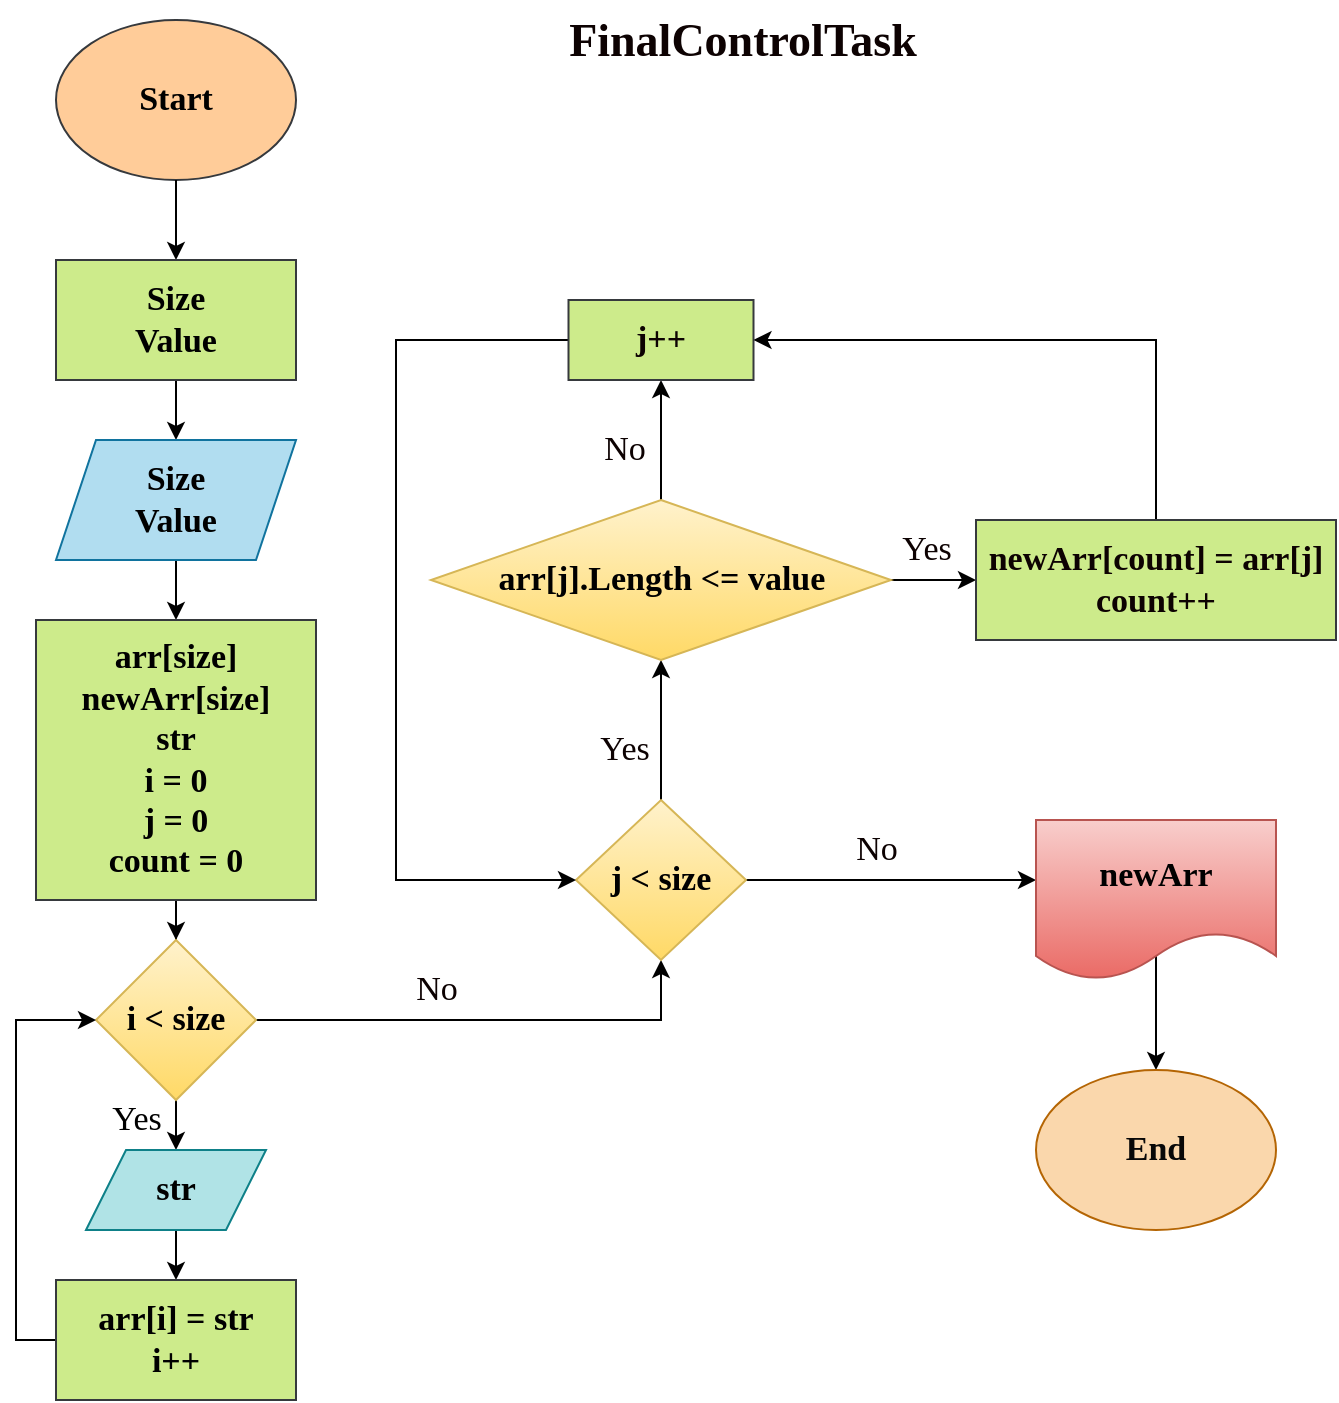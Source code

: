 <mxfile version="20.8.23" type="device"><diagram name="Страница 1" id="JYURL_ivqJ90mDe8ckJE"><mxGraphModel dx="794" dy="509" grid="1" gridSize="10" guides="1" tooltips="1" connect="1" arrows="1" fold="1" page="1" pageScale="1" pageWidth="827" pageHeight="1169" math="0" shadow="0"><root><mxCell id="0"/><mxCell id="1" parent="0"/><mxCell id="a564rIul8eHl8BIDv3aN-52" value="" style="endArrow=classic;html=1;rounded=0;fontFamily=Times New Roman;fontSize=17;fontColor=#0d0202;entryX=0.5;entryY=0;entryDx=0;entryDy=0;" edge="1" parent="1" source="a564rIul8eHl8BIDv3aN-23" target="a564rIul8eHl8BIDv3aN-24"><mxGeometry width="50" height="50" relative="1" as="geometry"><mxPoint x="460" y="565" as="sourcePoint"/><mxPoint x="510" y="515" as="targetPoint"/><Array as="points"><mxPoint x="610" y="470"/><mxPoint x="610" y="490"/></Array></mxGeometry></mxCell><mxCell id="a564rIul8eHl8BIDv3aN-1" value="&lt;font style=&quot;font-size: 17px;&quot; face=&quot;Times New Roman&quot;&gt;Start&lt;/font&gt;" style="ellipse;whiteSpace=wrap;html=1;fillColor=#ffcc99;strokeColor=#36393d;fontStyle=1" vertex="1" parent="1"><mxGeometry x="60" y="10" width="120" height="80" as="geometry"/></mxCell><mxCell id="a564rIul8eHl8BIDv3aN-2" value="" style="endArrow=classic;html=1;rounded=0;fontFamily=Times New Roman;fontSize=17;exitX=0.5;exitY=1;exitDx=0;exitDy=0;" edge="1" parent="1" source="a564rIul8eHl8BIDv3aN-1"><mxGeometry width="50" height="50" relative="1" as="geometry"><mxPoint x="380" y="290" as="sourcePoint"/><mxPoint x="120" y="130" as="targetPoint"/></mxGeometry></mxCell><mxCell id="a564rIul8eHl8BIDv3aN-6" style="edgeStyle=orthogonalEdgeStyle;rounded=0;orthogonalLoop=1;jettySize=auto;html=1;exitX=0.5;exitY=1;exitDx=0;exitDy=0;entryX=0.5;entryY=0;entryDx=0;entryDy=0;fontFamily=Times New Roman;fontSize=17;fontColor=default;" edge="1" parent="1" source="a564rIul8eHl8BIDv3aN-3" target="a564rIul8eHl8BIDv3aN-5"><mxGeometry relative="1" as="geometry"/></mxCell><mxCell id="a564rIul8eHl8BIDv3aN-3" value="&lt;b&gt;Size&lt;br&gt;Value&lt;/b&gt;" style="rounded=0;whiteSpace=wrap;html=1;fontFamily=Times New Roman;fontSize=17;fillColor=#cdeb8b;strokeColor=#36393d;" vertex="1" parent="1"><mxGeometry x="60" y="130" width="120" height="60" as="geometry"/></mxCell><mxCell id="a564rIul8eHl8BIDv3aN-9" style="edgeStyle=orthogonalEdgeStyle;rounded=0;orthogonalLoop=1;jettySize=auto;html=1;exitX=0.5;exitY=1;exitDx=0;exitDy=0;entryX=0.5;entryY=0;entryDx=0;entryDy=0;fontFamily=Times New Roman;fontSize=17;fontColor=default;" edge="1" parent="1" source="a564rIul8eHl8BIDv3aN-5" target="a564rIul8eHl8BIDv3aN-8"><mxGeometry relative="1" as="geometry"/></mxCell><mxCell id="a564rIul8eHl8BIDv3aN-5" value="&lt;b&gt;Size&lt;br&gt;Value&lt;/b&gt;" style="shape=parallelogram;perimeter=parallelogramPerimeter;whiteSpace=wrap;html=1;fixedSize=1;rounded=0;strokeColor=#10739e;fontFamily=Times New Roman;fontSize=17;fillColor=#b1ddf0;" vertex="1" parent="1"><mxGeometry x="60" y="220" width="120" height="60" as="geometry"/></mxCell><mxCell id="a564rIul8eHl8BIDv3aN-14" style="edgeStyle=orthogonalEdgeStyle;rounded=0;orthogonalLoop=1;jettySize=auto;html=1;exitX=0.5;exitY=1;exitDx=0;exitDy=0;fontFamily=Times New Roman;fontSize=17;fontColor=default;" edge="1" parent="1" source="a564rIul8eHl8BIDv3aN-8" target="a564rIul8eHl8BIDv3aN-10"><mxGeometry relative="1" as="geometry"/></mxCell><mxCell id="a564rIul8eHl8BIDv3aN-8" value="&lt;b&gt;arr[size]&lt;br&gt;newArr[size]&lt;br&gt;str&lt;/b&gt;&lt;br&gt;&lt;b&gt;i = 0&lt;br&gt;j = 0&lt;br&gt;count = 0&lt;/b&gt;" style="whiteSpace=wrap;html=1;aspect=fixed;rounded=0;strokeColor=#36393d;fontFamily=Times New Roman;fontSize=17;fontColor=default;fillColor=#cdeb8b;" vertex="1" parent="1"><mxGeometry x="50" y="310" width="140" height="140" as="geometry"/></mxCell><mxCell id="a564rIul8eHl8BIDv3aN-15" style="edgeStyle=orthogonalEdgeStyle;rounded=0;orthogonalLoop=1;jettySize=auto;html=1;exitX=0.5;exitY=1;exitDx=0;exitDy=0;entryX=0.5;entryY=0;entryDx=0;entryDy=0;fontFamily=Times New Roman;fontSize=17;fontColor=default;" edge="1" parent="1" source="a564rIul8eHl8BIDv3aN-10" target="a564rIul8eHl8BIDv3aN-11"><mxGeometry relative="1" as="geometry"/></mxCell><mxCell id="a564rIul8eHl8BIDv3aN-36" style="edgeStyle=orthogonalEdgeStyle;rounded=0;orthogonalLoop=1;jettySize=auto;html=1;exitX=1;exitY=0.5;exitDx=0;exitDy=0;entryX=0.5;entryY=1;entryDx=0;entryDy=0;fontFamily=Times New Roman;fontSize=17;fontColor=#0d0202;" edge="1" parent="1" source="a564rIul8eHl8BIDv3aN-10" target="a564rIul8eHl8BIDv3aN-21"><mxGeometry relative="1" as="geometry"/></mxCell><mxCell id="a564rIul8eHl8BIDv3aN-10" value="&lt;b&gt;i &amp;lt; size&lt;/b&gt;" style="rhombus;whiteSpace=wrap;html=1;rounded=0;strokeColor=#d6b656;fontFamily=Times New Roman;fontSize=17;fillColor=#fff2cc;gradientColor=#ffd966;" vertex="1" parent="1"><mxGeometry x="80" y="470" width="80" height="80" as="geometry"/></mxCell><mxCell id="a564rIul8eHl8BIDv3aN-17" style="edgeStyle=orthogonalEdgeStyle;rounded=0;orthogonalLoop=1;jettySize=auto;html=1;exitX=0.5;exitY=1;exitDx=0;exitDy=0;entryX=0.5;entryY=0;entryDx=0;entryDy=0;fontFamily=Times New Roman;fontSize=17;fontColor=default;" edge="1" parent="1" source="a564rIul8eHl8BIDv3aN-11" target="a564rIul8eHl8BIDv3aN-12"><mxGeometry relative="1" as="geometry"/></mxCell><mxCell id="a564rIul8eHl8BIDv3aN-11" value="&lt;b&gt;str&lt;/b&gt;" style="shape=parallelogram;perimeter=parallelogramPerimeter;whiteSpace=wrap;html=1;fixedSize=1;rounded=0;strokeColor=#0e8088;fontFamily=Times New Roman;fontSize=17;fillColor=#b0e3e6;" vertex="1" parent="1"><mxGeometry x="75" y="575" width="90" height="40" as="geometry"/></mxCell><mxCell id="a564rIul8eHl8BIDv3aN-18" style="edgeStyle=orthogonalEdgeStyle;rounded=0;orthogonalLoop=1;jettySize=auto;html=1;exitX=0;exitY=0.5;exitDx=0;exitDy=0;entryX=0;entryY=0.5;entryDx=0;entryDy=0;fontFamily=Times New Roman;fontSize=17;fontColor=default;" edge="1" parent="1" source="a564rIul8eHl8BIDv3aN-12" target="a564rIul8eHl8BIDv3aN-10"><mxGeometry relative="1" as="geometry"/></mxCell><mxCell id="a564rIul8eHl8BIDv3aN-12" value="&lt;b&gt;arr[i] = str&lt;br&gt;i++&lt;/b&gt;" style="rounded=0;whiteSpace=wrap;html=1;strokeColor=#36393d;fontFamily=Times New Roman;fontSize=17;fontColor=default;fillColor=#cdeb8b;" vertex="1" parent="1"><mxGeometry x="60" y="640" width="120" height="60" as="geometry"/></mxCell><mxCell id="a564rIul8eHl8BIDv3aN-20" value="Yes" style="text;html=1;align=center;verticalAlign=middle;resizable=0;points=[];autosize=1;strokeColor=none;fillColor=none;fontSize=17;fontFamily=Times New Roman;fontColor=default;" vertex="1" parent="1"><mxGeometry x="75" y="545" width="50" height="30" as="geometry"/></mxCell><mxCell id="a564rIul8eHl8BIDv3aN-39" style="edgeStyle=orthogonalEdgeStyle;rounded=0;orthogonalLoop=1;jettySize=auto;html=1;exitX=0.5;exitY=0;exitDx=0;exitDy=0;entryX=0.5;entryY=1;entryDx=0;entryDy=0;fontFamily=Times New Roman;fontSize=17;fontColor=#0d0202;" edge="1" parent="1" source="a564rIul8eHl8BIDv3aN-21" target="a564rIul8eHl8BIDv3aN-22"><mxGeometry relative="1" as="geometry"/></mxCell><mxCell id="a564rIul8eHl8BIDv3aN-50" style="edgeStyle=orthogonalEdgeStyle;rounded=0;orthogonalLoop=1;jettySize=auto;html=1;exitX=1;exitY=0.5;exitDx=0;exitDy=0;entryX=0;entryY=0.375;entryDx=0;entryDy=0;entryPerimeter=0;fontFamily=Times New Roman;fontSize=17;fontColor=#0d0202;" edge="1" parent="1" source="a564rIul8eHl8BIDv3aN-21" target="a564rIul8eHl8BIDv3aN-23"><mxGeometry relative="1" as="geometry"/></mxCell><mxCell id="a564rIul8eHl8BIDv3aN-21" value="&lt;b&gt;j &amp;lt; size&lt;/b&gt;" style="rhombus;whiteSpace=wrap;html=1;rounded=0;strokeColor=#d6b656;fontFamily=Times New Roman;fontSize=17;fillColor=#fff2cc;gradientColor=#ffd966;" vertex="1" parent="1"><mxGeometry x="320" y="400" width="85" height="80" as="geometry"/></mxCell><mxCell id="a564rIul8eHl8BIDv3aN-47" style="edgeStyle=orthogonalEdgeStyle;rounded=0;orthogonalLoop=1;jettySize=auto;html=1;exitX=1;exitY=0.5;exitDx=0;exitDy=0;entryX=0;entryY=0.5;entryDx=0;entryDy=0;fontFamily=Times New Roman;fontSize=17;fontColor=#0d0202;" edge="1" parent="1" source="a564rIul8eHl8BIDv3aN-22" target="a564rIul8eHl8BIDv3aN-26"><mxGeometry relative="1" as="geometry"/></mxCell><mxCell id="a564rIul8eHl8BIDv3aN-55" style="edgeStyle=orthogonalEdgeStyle;rounded=0;orthogonalLoop=1;jettySize=auto;html=1;exitX=0.5;exitY=0;exitDx=0;exitDy=0;entryX=0.5;entryY=1;entryDx=0;entryDy=0;fontFamily=Times New Roman;fontSize=23;fontColor=#0d0202;" edge="1" parent="1" source="a564rIul8eHl8BIDv3aN-22" target="a564rIul8eHl8BIDv3aN-25"><mxGeometry relative="1" as="geometry"/></mxCell><mxCell id="a564rIul8eHl8BIDv3aN-22" value="&lt;b&gt;arr[j].Length &amp;lt;= value&lt;/b&gt;" style="rhombus;whiteSpace=wrap;html=1;rounded=0;strokeColor=#d6b656;fontFamily=Times New Roman;fontSize=17;fillColor=#fff2cc;gradientColor=#ffd966;" vertex="1" parent="1"><mxGeometry x="247.5" y="250" width="230" height="80" as="geometry"/></mxCell><mxCell id="a564rIul8eHl8BIDv3aN-23" value="&lt;b&gt;newArr&lt;/b&gt;" style="shape=document;whiteSpace=wrap;html=1;boundedLbl=1;rounded=0;strokeColor=#b85450;fontFamily=Times New Roman;fontSize=17;fillColor=#f8cecc;gradientColor=#ea6b66;" vertex="1" parent="1"><mxGeometry x="550" y="410" width="120" height="80" as="geometry"/></mxCell><mxCell id="a564rIul8eHl8BIDv3aN-24" value="&lt;b&gt;&lt;font color=&quot;#080808&quot;&gt;End&lt;/font&gt;&lt;/b&gt;" style="ellipse;whiteSpace=wrap;html=1;rounded=0;strokeColor=#b46504;fontFamily=Times New Roman;fontSize=17;fillColor=#fad7ac;" vertex="1" parent="1"><mxGeometry x="550" y="535" width="120" height="80" as="geometry"/></mxCell><mxCell id="a564rIul8eHl8BIDv3aN-44" style="edgeStyle=orthogonalEdgeStyle;rounded=0;orthogonalLoop=1;jettySize=auto;html=1;exitX=0;exitY=0.5;exitDx=0;exitDy=0;entryX=0;entryY=0.5;entryDx=0;entryDy=0;fontFamily=Times New Roman;fontSize=17;fontColor=#0d0202;" edge="1" parent="1" source="a564rIul8eHl8BIDv3aN-25" target="a564rIul8eHl8BIDv3aN-21"><mxGeometry relative="1" as="geometry"><Array as="points"><mxPoint x="230" y="170"/><mxPoint x="230" y="440"/></Array></mxGeometry></mxCell><mxCell id="a564rIul8eHl8BIDv3aN-25" value="&lt;b&gt;j++&lt;/b&gt;" style="rounded=0;whiteSpace=wrap;html=1;strokeColor=#36393d;fontFamily=Times New Roman;fontSize=17;fontColor=#0d0202;fillColor=#cdeb8b;" vertex="1" parent="1"><mxGeometry x="316.25" y="150" width="92.5" height="40" as="geometry"/></mxCell><mxCell id="a564rIul8eHl8BIDv3aN-46" style="edgeStyle=orthogonalEdgeStyle;rounded=0;orthogonalLoop=1;jettySize=auto;html=1;exitX=0.5;exitY=0;exitDx=0;exitDy=0;entryX=1;entryY=0.5;entryDx=0;entryDy=0;fontFamily=Times New Roman;fontSize=17;fontColor=#0d0202;" edge="1" parent="1" source="a564rIul8eHl8BIDv3aN-26" target="a564rIul8eHl8BIDv3aN-25"><mxGeometry relative="1" as="geometry"/></mxCell><mxCell id="a564rIul8eHl8BIDv3aN-26" value="&lt;b&gt;newArr[count] = arr[j]&lt;br&gt;count++&lt;/b&gt;" style="rounded=0;whiteSpace=wrap;html=1;strokeColor=#36393d;fontFamily=Times New Roman;fontSize=17;fontColor=#0d0202;fillColor=#cdeb8b;" vertex="1" parent="1"><mxGeometry x="520" y="260" width="180" height="60" as="geometry"/></mxCell><mxCell id="a564rIul8eHl8BIDv3aN-28" value="No" style="text;html=1;align=center;verticalAlign=middle;resizable=0;points=[];autosize=1;strokeColor=none;fillColor=none;fontSize=17;fontFamily=Times New Roman;fontColor=#0d0202;" vertex="1" parent="1"><mxGeometry x="230" y="480" width="40" height="30" as="geometry"/></mxCell><mxCell id="a564rIul8eHl8BIDv3aN-30" value="No" style="text;html=1;align=center;verticalAlign=middle;resizable=0;points=[];autosize=1;strokeColor=none;fillColor=none;fontSize=17;fontFamily=Times New Roman;fontColor=#0d0202;" vertex="1" parent="1"><mxGeometry x="450" y="410" width="40" height="30" as="geometry"/></mxCell><mxCell id="a564rIul8eHl8BIDv3aN-33" value="Yes" style="text;html=1;align=center;verticalAlign=middle;resizable=0;points=[];autosize=1;strokeColor=none;fillColor=none;fontSize=17;fontFamily=Times New Roman;fontColor=#0d0202;" vertex="1" parent="1"><mxGeometry x="318.5" y="360" width="50" height="30" as="geometry"/></mxCell><mxCell id="a564rIul8eHl8BIDv3aN-35" value="No" style="text;html=1;align=center;verticalAlign=middle;resizable=0;points=[];autosize=1;strokeColor=none;fillColor=none;fontSize=17;fontFamily=Times New Roman;fontColor=#0d0202;" vertex="1" parent="1"><mxGeometry x="323.5" y="210" width="40" height="30" as="geometry"/></mxCell><mxCell id="a564rIul8eHl8BIDv3aN-48" value="Yes" style="text;html=1;align=center;verticalAlign=middle;resizable=0;points=[];autosize=1;strokeColor=none;fillColor=none;fontSize=17;fontFamily=Times New Roman;fontColor=#0d0202;" vertex="1" parent="1"><mxGeometry x="470" y="260" width="50" height="30" as="geometry"/></mxCell><mxCell id="a564rIul8eHl8BIDv3aN-53" value="&lt;b&gt;&lt;font style=&quot;font-size: 23px;&quot;&gt;FinalControlTask&lt;/font&gt;&lt;/b&gt;" style="text;html=1;align=center;verticalAlign=middle;resizable=0;points=[];autosize=1;strokeColor=none;fillColor=none;fontSize=17;fontFamily=Times New Roman;fontColor=#0d0202;" vertex="1" parent="1"><mxGeometry x="302.5" width="200" height="40" as="geometry"/></mxCell></root></mxGraphModel></diagram></mxfile>